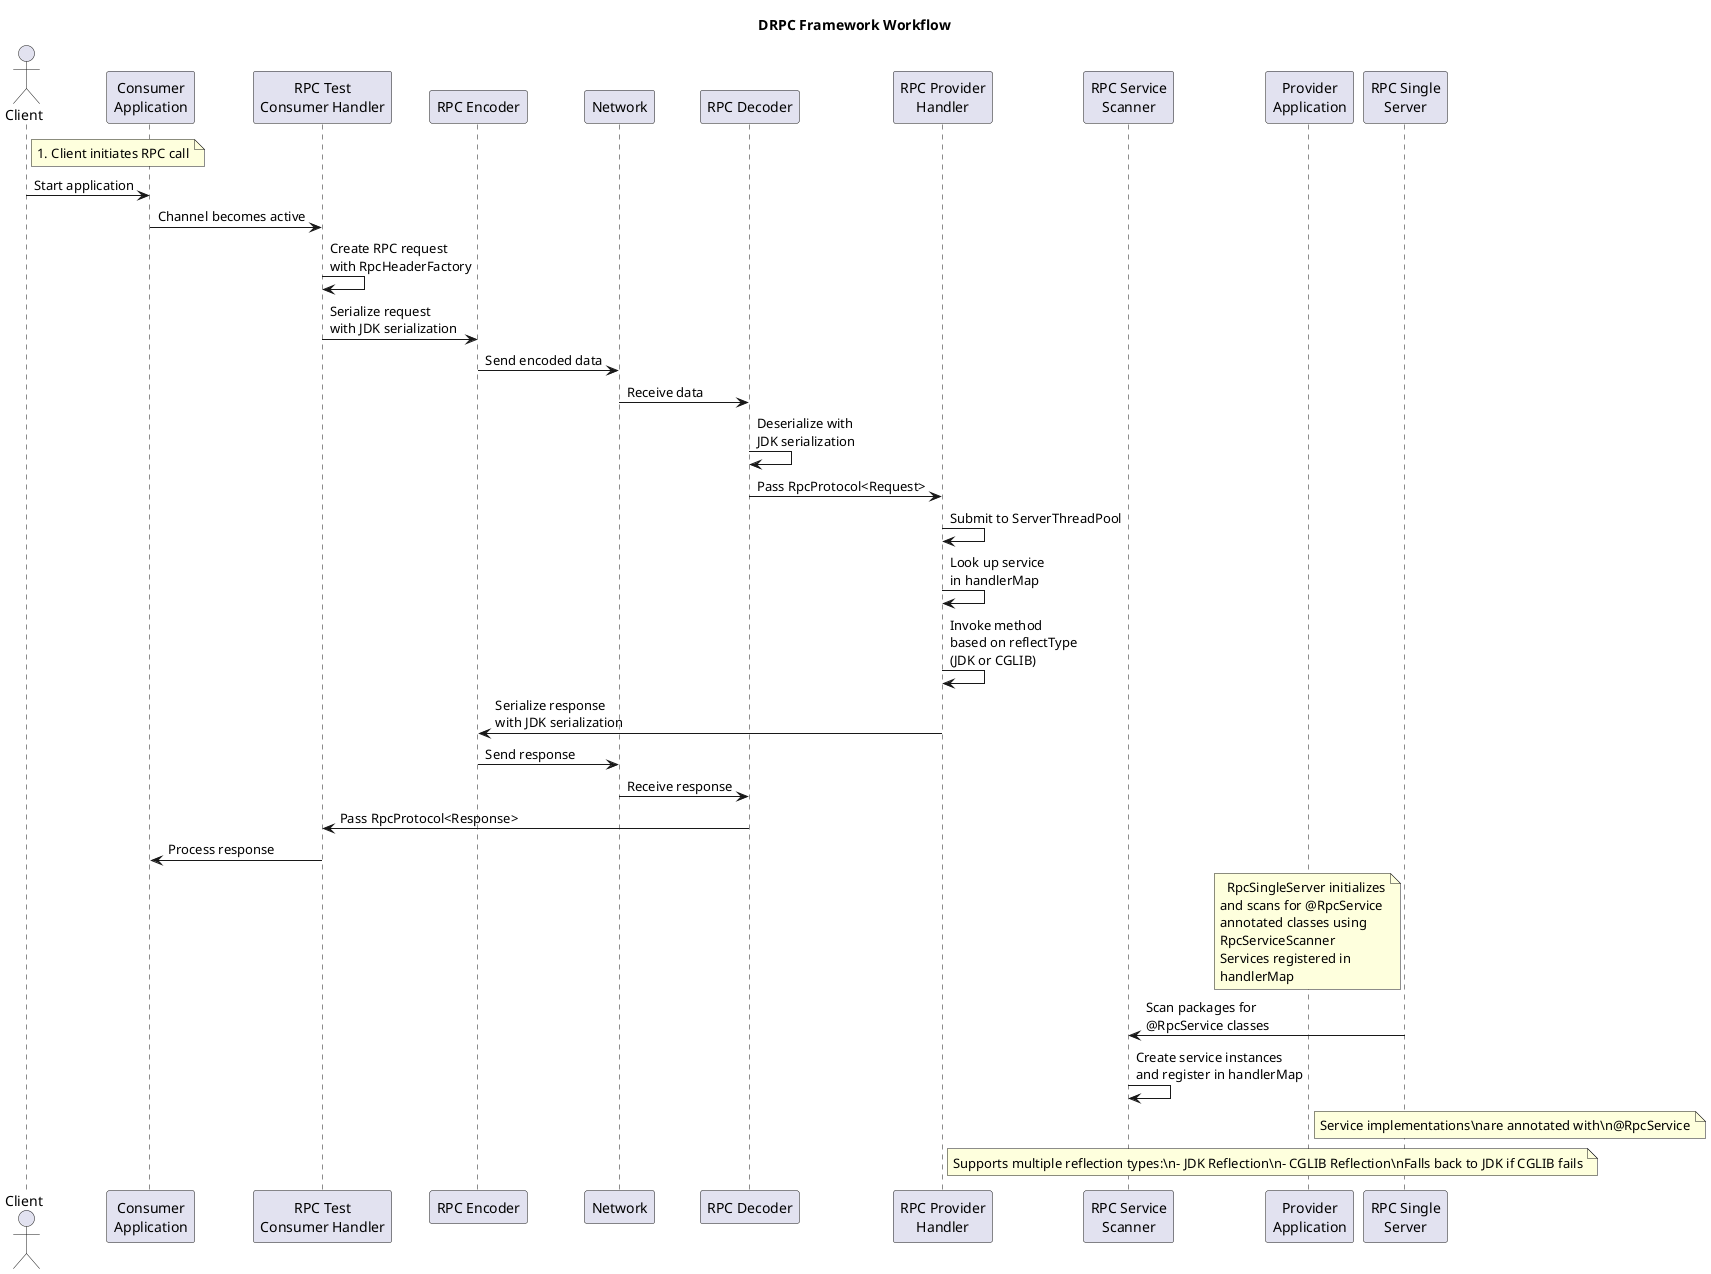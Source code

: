 @startuml
title DRPC Framework Workflow

actor "Client" as client
participant "Consumer\nApplication" as consumer
participant "RPC Test\nConsumer Handler" as consumerHandler
participant "RPC Encoder" as encoder
participant "Network" as network
participant "RPC Decoder" as decoder
participant "RPC Provider\nHandler" as providerHandler
participant "RPC Service\nScanner" as svcScanner
participant "Provider\nApplication" as provider
participant "RPC Single\nServer" as rpcServer

note right of client
  1. Client initiates RPC call
end note

client -> consumer : Start application
consumer -> consumerHandler : Channel becomes active
consumerHandler -> consumerHandler : Create RPC request\nwith RpcHeaderFactory
consumerHandler -> encoder : Serialize request\nwith JDK serialization
encoder -> network : Send encoded data
network -> decoder : Receive data
decoder -> decoder : Deserialize with\nJDK serialization
decoder -> providerHandler : Pass RpcProtocol<Request>
providerHandler -> providerHandler : Submit to ServerThreadPool
providerHandler -> providerHandler : Look up service\nin handlerMap
providerHandler -> providerHandler : Invoke method\nbased on reflectType\n(JDK or CGLIB)
providerHandler -> encoder : Serialize response\nwith JDK serialization
encoder -> network : Send response
network -> decoder : Receive response
decoder -> consumerHandler : Pass RpcProtocol<Response>
consumerHandler -> consumer : Process response

note left of rpcServer
  RpcSingleServer initializes
and scans for @RpcService
annotated classes using
RpcServiceScanner
Services registered in
handlerMap
end note

rpcServer -> svcScanner : Scan packages for\n@RpcService classes
svcScanner -> svcScanner : Create service instances\nand register in handlerMap

note right of provider
  Service implementations\nare annotated with\n@RpcService
end note

note right of providerHandler
  Supports multiple reflection types:\n- JDK Reflection\n- CGLIB Reflection\nFalls back to JDK if CGLIB fails
end note

@enduml
